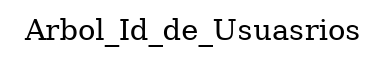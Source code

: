 digraph G {
     node[shape=record]
      node[style=filled]
      node[fillcolor=lightpink]
      node[color=black]
      edge[color=black]
      label=Arbol_Id_de_Usuasrios
      labelloc="t"
}